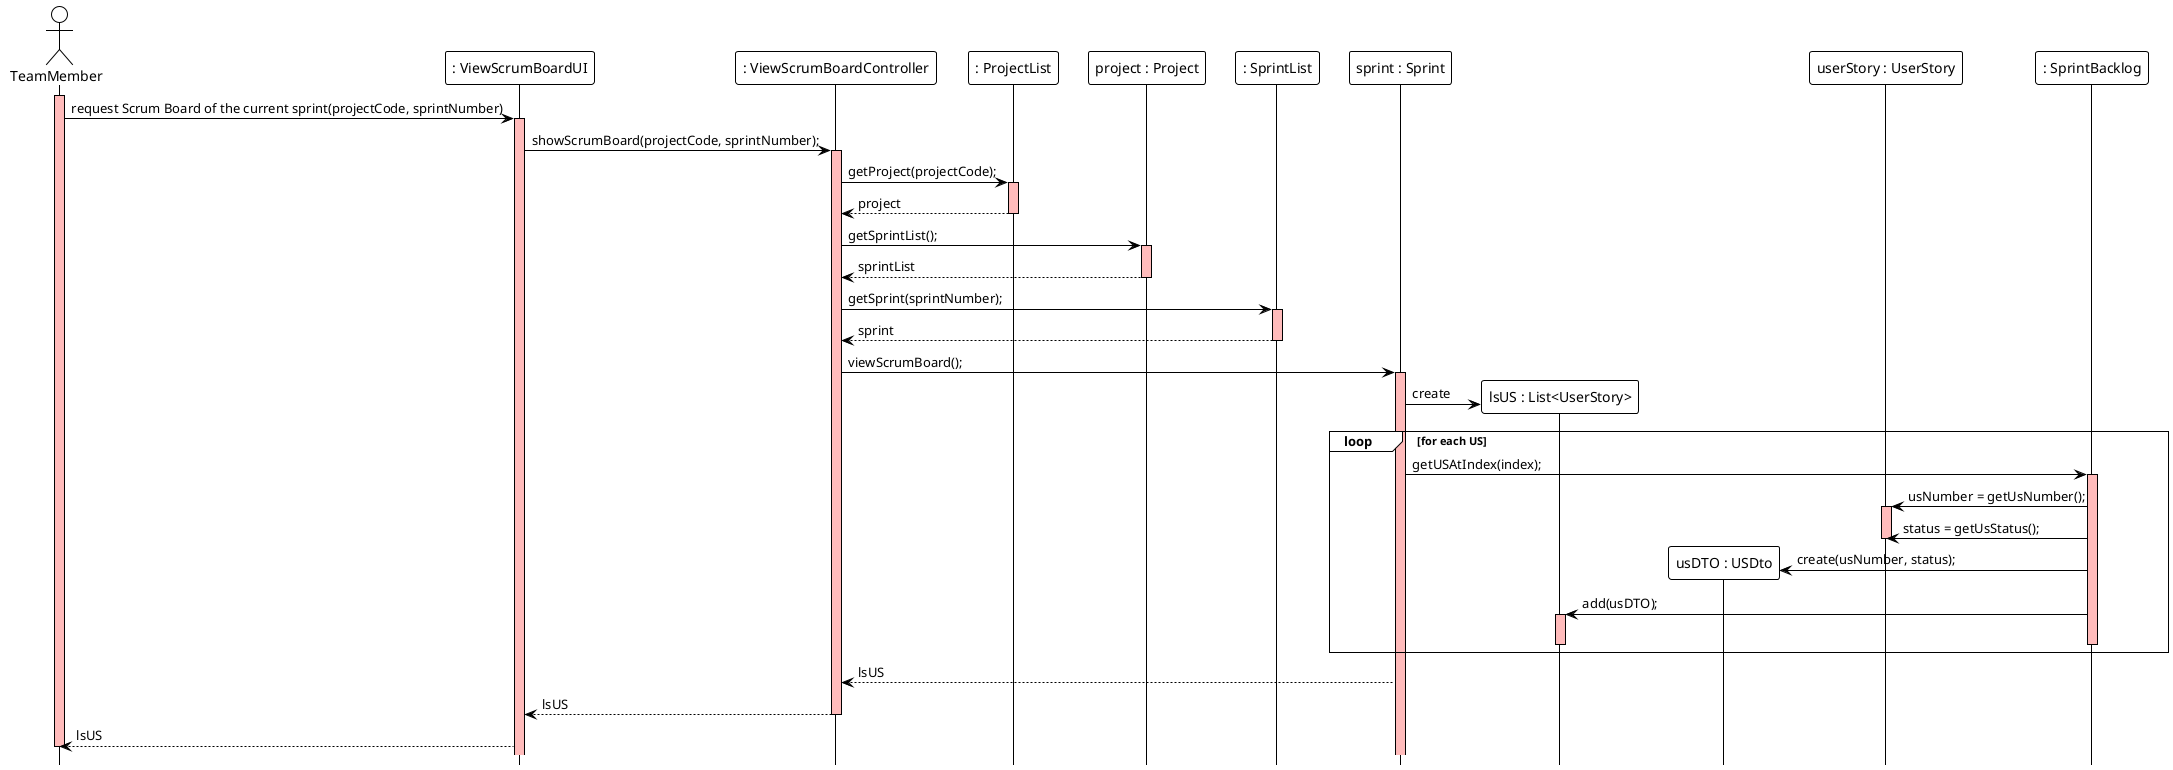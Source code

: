 @startuml
!theme plain
hide footbox

actor TeamMember as User
participant ": ViewScrumBoardUI" as UI
participant ": ViewScrumBoardController" as Controller
participant ": ProjectList" as List
participant "project : Project" as Project
participant ": SprintList" as SprintList
participant "sprint : Sprint" as Sprint
participant "lsUS : List<UserStory>" as DTOList
participant "usDTO : USDto" as Dto
participant "userStory : UserStory" as US
participant ": SprintBacklog" as SB

activate User #FFBBBB
User -> UI: request Scrum Board of the current sprint(projectCode, sprintNumber)

activate UI #FFBBBB
UI -> Controller: showScrumBoard(projectCode, sprintNumber);
activate Controller #FFBBBB

Controller -> List: getProject(projectCode);
activate List #FFBBBB
List --> Controller: project
deactivate List

Controller -> Project: getSprintList();
activate Project #FFBBBB
Project --> Controller: sprintList
deactivate Project

Controller -> SprintList: getSprint(sprintNumber);
activate SprintList #FFBBBB
SprintList --> Controller: sprint
deactivate SprintList

Controller -> Sprint: viewScrumBoard();
activate Sprint #FFBBBB

Sprint -> DTOList **: create

loop for each US
Sprint -> SB: getUSAtIndex(index);
activate SB #FFBBBB

SB -> US: usNumber = getUsNumber();
activate US #FFBBBB

SB -> US: status = getUsStatus();
deactivate US

SB -> Dto **: create(usNumber, status);
SB -> DTOList: add(usDTO);
activate DTOList #FFBBBB
deactivate DTOList
deactivate SB
end

Sprint --> Controller: lsUS
Controller --> UI: lsUS
deactivate Controller

UI --> User: lsUS
deactivate User
@enduml